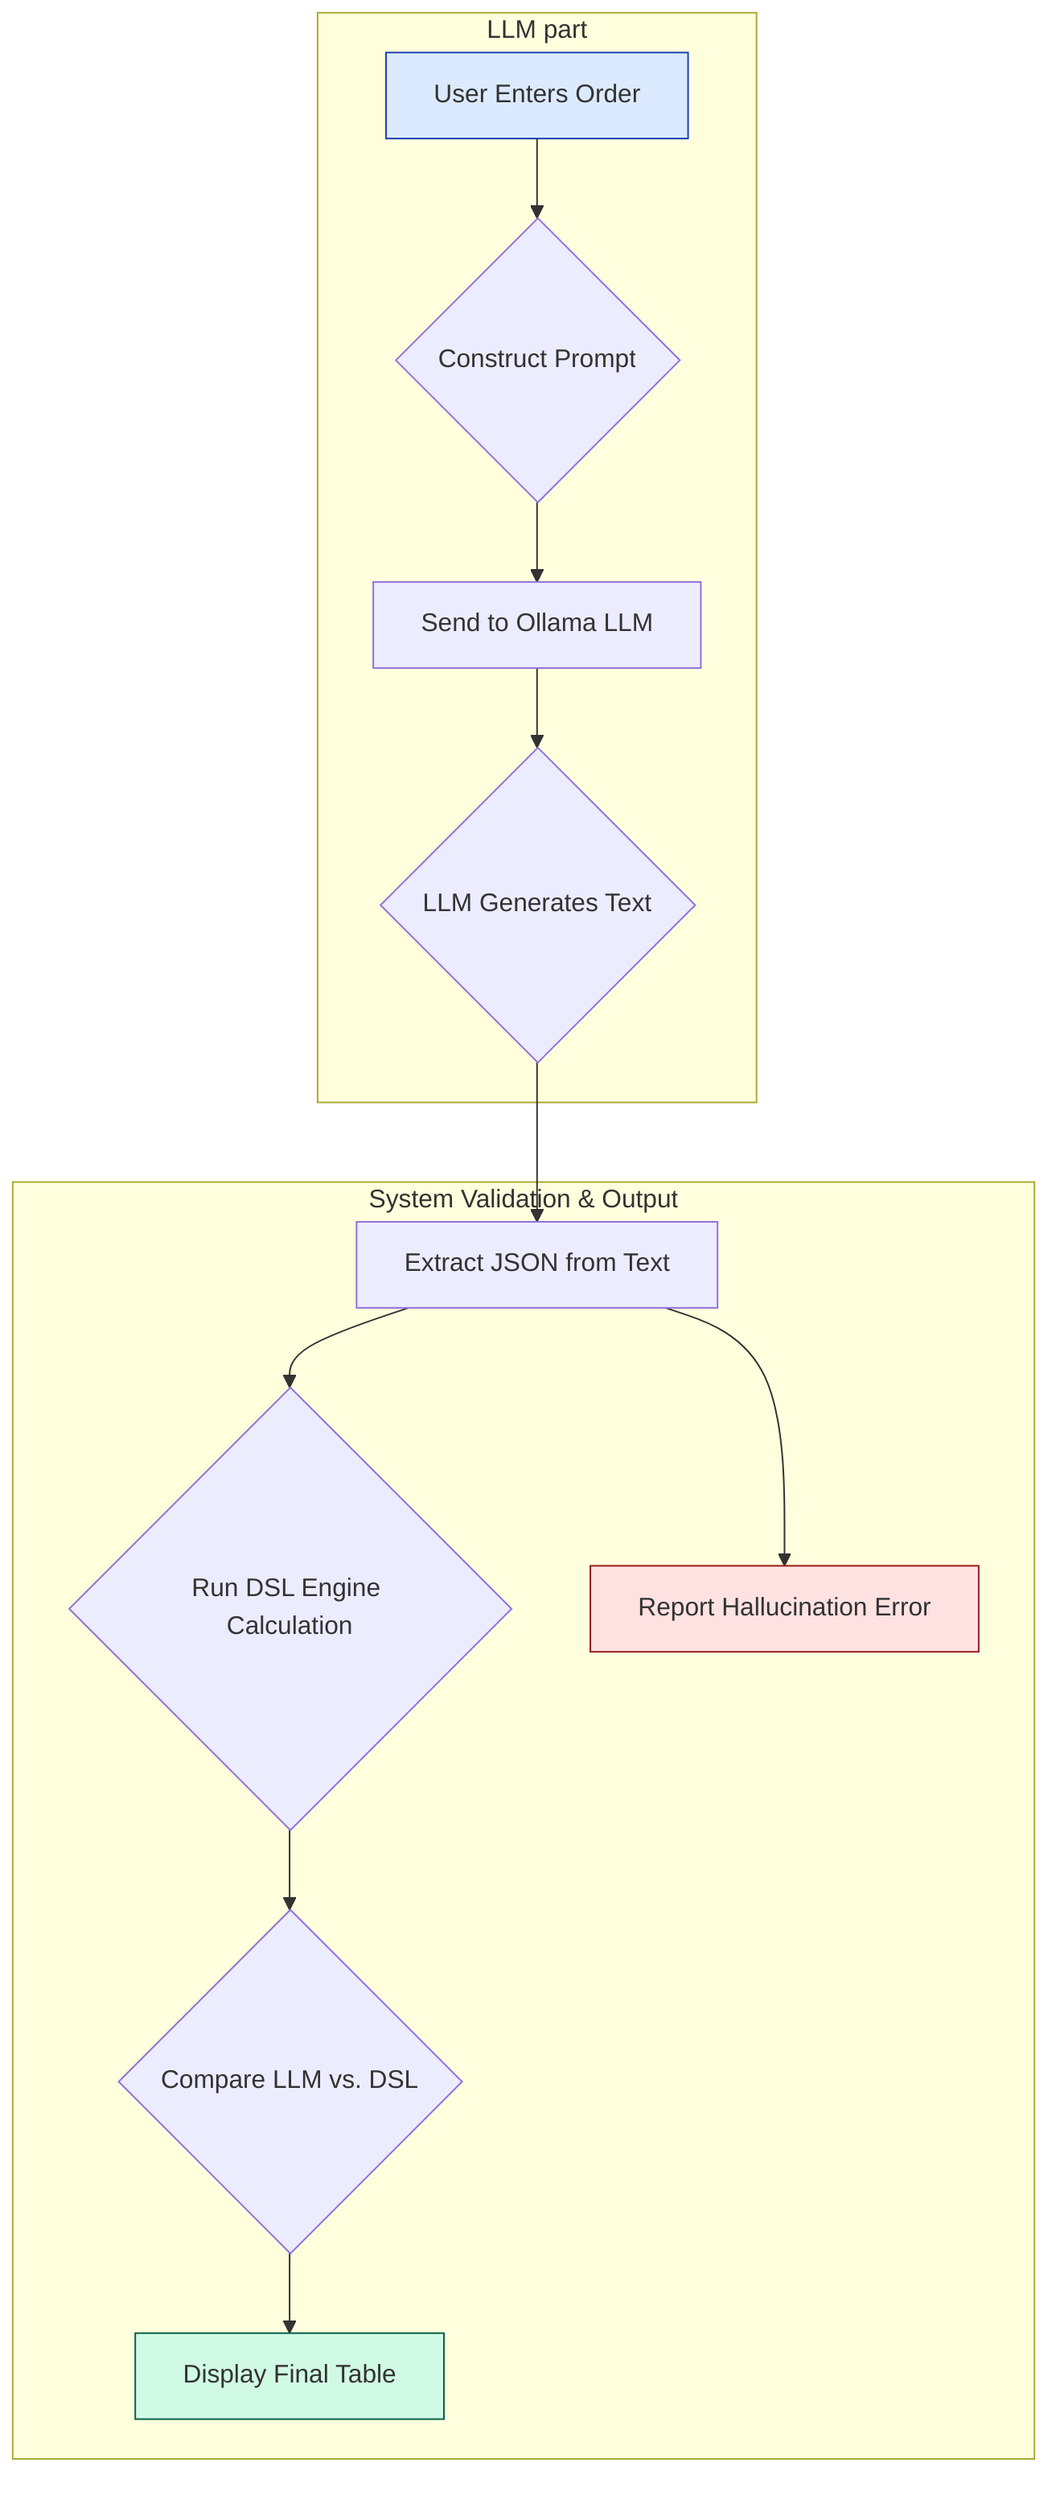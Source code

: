 ---
config:
  layout: dagre
---
flowchart TD
 subgraph subGraph0["LLM part"]
    direction LR
        D{"LLM Generates Text"}
        C["Send to Ollama LLM"]
        B{"Construct Prompt"}
        A["User Enters Order"]
  end
 subgraph subGraph1["System Validation & Output"]
    direction LR
        F{"Run DSL Engine Calculation"}
        E["Extract JSON from Text"]
        G["Report Hallucination Error"]
        I["Display Final Table"]
        H{"Compare LLM vs. DSL"}
  end
    A --> B
    B --> C
    C --> D
    E --> F & G
    F --> H
    H --> I
    D --> E
    style A fill:#DBEAFE,stroke:#1E40AF
    style G fill:#FEE2E2,stroke:#991B1B
    style I fill:#D1FAE5,stroke:#065F46